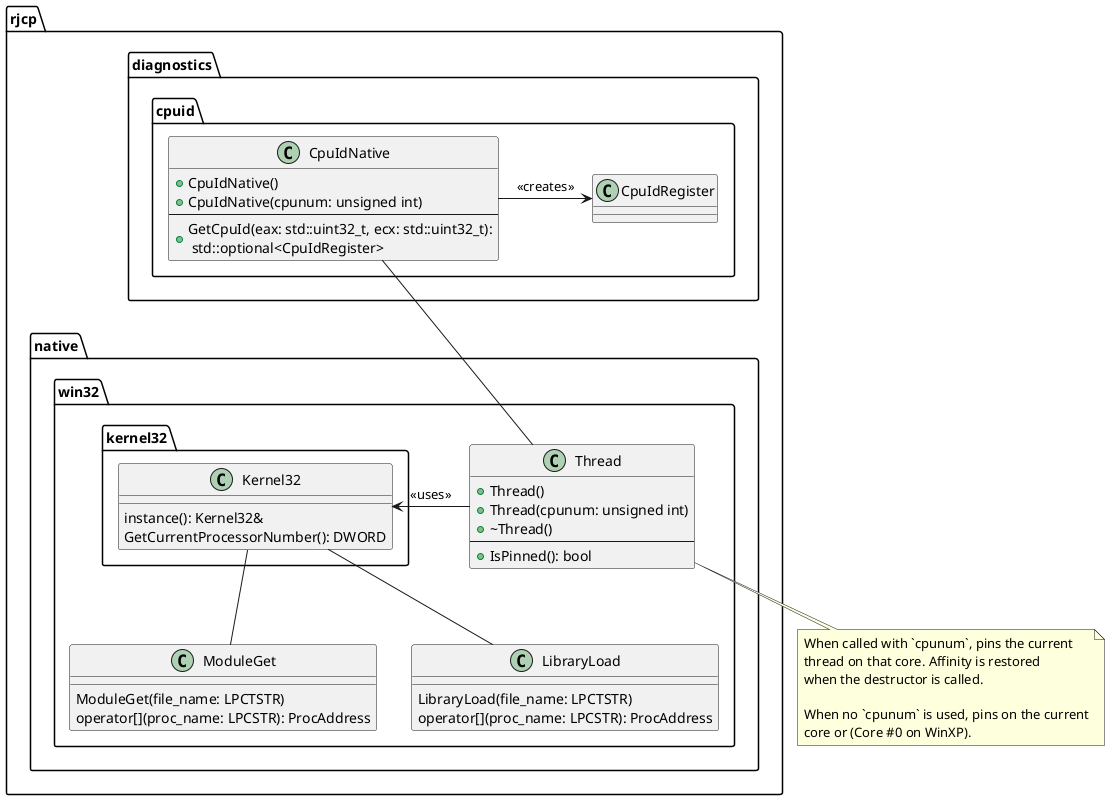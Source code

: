 @startuml CpuIdNative
set separator ::

class rjcp::diagnostics::cpuid::CpuIdNative {
    +CpuIdNative()
    +CpuIdNative(cpunum: unsigned int)
    --
    +GetCpuId(eax: std::uint32_t, ecx: std::uint32_t):\n std::optional<CpuIdRegister>
}

class rjcp::diagnostics::cpuid::CpuIdRegister

class rjcp::native::win32::Thread {
    +Thread()
    +Thread(cpunum: unsigned int)
    +~Thread()
    --
    +IsPinned(): bool
}
note bottom
    When called with `cpunum`, pins the current
    thread on that core. Affinity is restored
    when the destructor is called.

    When no `cpunum` is used, pins on the current
    core or (Core #0 on WinXP).
end note

class rjcp::native::win32::kernel32::Kernel32 {
    instance(): Kernel32&
    GetCurrentProcessorNumber(): DWORD
}

class rjcp::native::win32::ModuleGet {
    ModuleGet(file_name: LPCTSTR)
    operator[](proc_name: LPCSTR): ProcAddress
}

class rjcp::native::win32::LibraryLoad {
    LibraryLoad(file_name: LPCTSTR)
    operator[](proc_name: LPCSTR): ProcAddress
}

CpuIdNative -r-> CpuIdRegister : <<creates>>

CpuIdNative -d- Thread

Thread -r-> Kernel32 : <<uses>>

Kernel32 -d- ModuleGet
Kernel32 -d- LibraryLoad
@enduml
